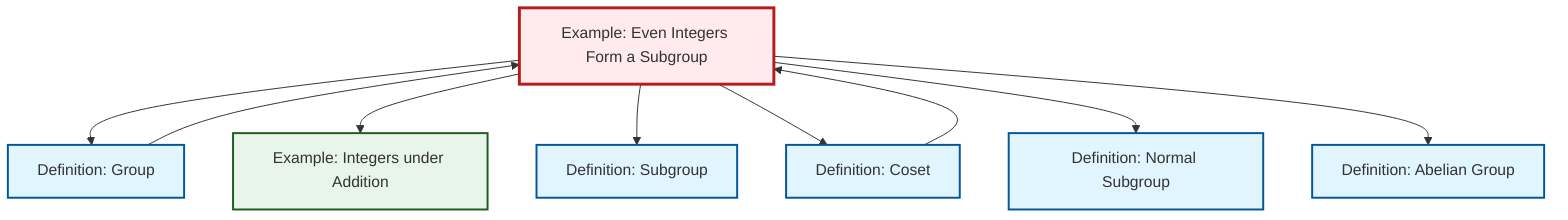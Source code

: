 graph TD
    classDef definition fill:#e1f5fe,stroke:#01579b,stroke-width:2px
    classDef theorem fill:#f3e5f5,stroke:#4a148c,stroke-width:2px
    classDef axiom fill:#fff3e0,stroke:#e65100,stroke-width:2px
    classDef example fill:#e8f5e9,stroke:#1b5e20,stroke-width:2px
    classDef current fill:#ffebee,stroke:#b71c1c,stroke-width:3px
    def-normal-subgroup["Definition: Normal Subgroup"]:::definition
    ex-even-integers-subgroup["Example: Even Integers Form a Subgroup"]:::example
    def-abelian-group["Definition: Abelian Group"]:::definition
    ex-integers-addition["Example: Integers under Addition"]:::example
    def-coset["Definition: Coset"]:::definition
    def-group["Definition: Group"]:::definition
    def-subgroup["Definition: Subgroup"]:::definition
    ex-even-integers-subgroup --> def-group
    ex-even-integers-subgroup --> ex-integers-addition
    ex-even-integers-subgroup --> def-subgroup
    ex-even-integers-subgroup --> def-coset
    ex-even-integers-subgroup --> def-normal-subgroup
    def-group --> ex-even-integers-subgroup
    def-coset --> ex-even-integers-subgroup
    ex-even-integers-subgroup --> def-abelian-group
    class ex-even-integers-subgroup current